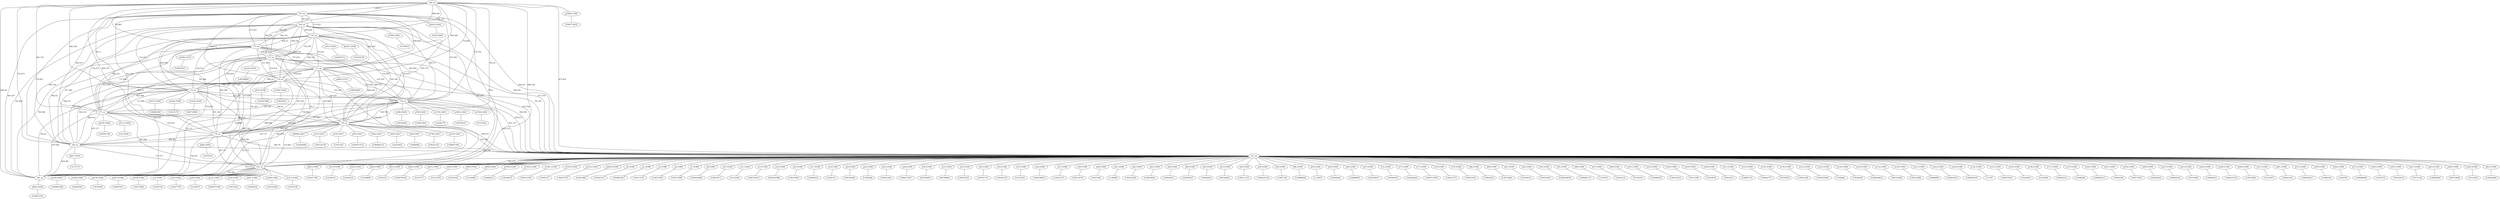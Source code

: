 graph {
	"p0,53384" -- "c0"
	"c0" [ label="0.00345115", pos="24.2583,8.19513!"];
	"p1,53384" -- "c1"
	"c1" [ label="0.000819917", pos="7.1017,11.941!"];
	"p3,53384" -- "c2"
	"c2" [ label="0.00111576", pos="18.728,13.9641!"];
	"p4,53384" -- "c3"
	"c3" [ label="0.00557993", pos="15.1359,3.10826!"];
	"p7,53384" -- "c4"
	"c4" [ label="0.00157698", pos="15.1292,13.2306!"];
	"p8,53384" -- "c5"
	"c5" [ label="0.000349406", pos="5.9642,8.39556!"];
	"p10,53384" -- "c6"
	"c6" [ label="0.00536711", pos="22.1834,8.1274!"];
	"p11,53384" -- "c7"
	"c7" [ label="0.0135044", pos="17.1476,12.521!"];
	"p12,53481" -- "c8"
	"c8" [ label="0.0345739", pos="20.0286,5.15849!"];
	"p13,53384" -- "c9"
	"c9" [ label="0.000758212", pos="4.68285,13.2429!"];
	"p15,53384" -- "c10"
	"c10" [ label="0.000743984", pos="18.8508,7.75953!"];
	"p16,53384" -- "c11"
	"c11" [ label="0.00197863", pos="15.1893,4.57214!"];
	"p17,53384" -- "c12"
	"c12" [ label="0.00095919", pos="18.6435,7.94328!"];
	"p18,53384" -- "c13"
	"c13" [ label="0.0381351", pos="14.3775,1.66514!"];
	"p20,53384" -- "c14"
	"c14" [ label="0.00105006", pos="15.54,15.402!"];
	"p22,53384" -- "c16"
	"c16" [ label="0.0558448", pos="15.3868,8.75095!"];
	"p23,53384" -- "c18"
	"c18" [ label="0.00201403", pos="15.1021,11.7699!"];
	"p28,53384" -- "c19"
	"c19" [ label="0.000473057", pos="16.2565,8.74281!"];
	"p30,53384" -- "c20"
	"c20" [ label="0.00702855", pos="27.1076,8.10124!"];
	"p31,53384" -- "c21"
	"c21" [ label="0.00780861", pos="14.8424,8.08918!"];
	"p32,53384" -- "c22"
	"c22" [ label="0.00678553", pos="24.3459,1.26206!"];
	"p33,53384" -- "c23"
	"c23" [ label="0.00781714", pos="15.2356,7.94144!"];
	"p34,53384" -- "c24"
	"c24" [ label="0.00142376", pos="8.04935,8.21772!"];
	"p35,53384" -- "c25"
	"c25" [ label="0.0510252", pos="13.3489,3.83686!"];
	"p36,53384" -- "c26"
	"c26" [ label="0.000538833", pos="8.78498,14.7272!"];
	"p37,53384" -- "c27"
	"c27" [ label="0.00331073", pos="4.74425,3.13984!"];
	"p39,53384" -- "c28"
	"c28" [ label="0.00119723", pos="21.6356,8.20523!"];
	"p40,53384" -- "c29"
	"c29" [ label="0.0325183", pos="10.6743,12.6699!"];
	"p41,53384" -- "c30"
	"c30" [ label="0.138089", pos="13.1812,12.5154!"];
	"p42,53384" -- "c31"
	"c31" [ label="0.00123528", pos="23.2295,11.9245!"];
	"p43,53384" -- "c32"
	"c32" [ label="0.00839024", pos="19.6378,3.67417!"];
	"p44,53384" -- "c33"
	"c33" [ label="0.00643037", pos="14.9995,4.87512!"];
	"p46,53384" -- "c34"
	"c34" [ label="0.00594537", pos="19.3985,0.82263!"];
	"p52,53384" -- "c35"
	"c35" [ label="0.0002824", pos="0.0120334,8.38589!"];
	"p53,53384" -- "c36"
	"c36" [ label="0.00144801", pos="19.1722,7.98372!"];
	"p54,53384" -- "c37"
	"c37" [ label="0.00511116", pos="9.90804,8.207!"];
	"p56,53384" -- "c38"
	"c38" [ label="0.000425164", pos="3.46111,8.14544!"];
	"p59,53384" -- "c39"
	"c39" [ label="0.0057195", pos="8.6174,8.11663!"];
	"p60,53384" -- "c40"
	"c40" [ label="0.00886049", pos="31.984,8.41568!"];
	"p63,53384" -- "c41"
	"c41" [ label="0.129057", pos="17.0566,3.8495!"];
	"p65,53384" -- "c42"
	"c42" [ label="0.00386441", pos="31.1428,6.62356!"];
	"p66,53384" -- "c43"
	"c43" [ label="0.00899967", pos="21.2162,0.888583!"];
	"p67,53384" -- "c44"
	"c44" [ label="0.00100917", pos="15.0814,7.96985!"];
	"p72,53384" -- "c45"
	"c45" [ label="0.00186701", pos="10.791,3.6809!"];
	"p73,53384" -- "c46"
	"c46" [ label="0.00226444", pos="5.06378,1.28542!"];
	"p77,53384" -- "c47"
	"c47" [ label="0.000714706", pos="15.1,5.83005!"];
	"p78,53384" -- "c48"
	"c48" [ label="0.00142773", pos="6.96182,4.46185!"];
	"p79,53384" -- "c49"
	"c49" [ label="0.00521632", pos="14.9829,11.4685!"];
	"p86,53384" -- "c50"
	"c50" [ label="0.0054326", pos="20.251,8.15755!"];
	"p89,53384" -- "c51"
	"c51" [ label="0.00710601", pos="8.68259,16.0411!"];
	"p91,53384" -- "c52"
	"c52" [ label="0.00194121", pos="9.84893,7.90537!"];
	"p92,53384" -- "c53"
	"c53" [ label="0.00353843", pos="17.32,0.0275696!"];
	"p93,53384" -- "c54"
	"c54" [ label="0.000418638", pos="25.6737,8.05553!"];
	"p95,53384" -- "c55"
	"c55" [ label="0.000981727", pos="15.2301,8.58224!"];
	"p96,53384" -- "c57"
	"c57" [ label="0.167873", pos="16.2191,16.5931!"];
	"p97,53384" -- "c58"
	"c58" [ label="0.0224119", pos="14.8666,8.25476!"];
	"p98,53384" -- "c59"
	"c59" [ label="0.0150141", pos="22.005,13.5966!"];
	"p101,53384" -- "c60"
	"c60" [ label="0.00082839", pos="8.274,13.6038!"];
	"p102,53384" -- "c61"
	"c61" [ label="0.00513019", pos="23.248,8.14352!"];
	"p104,53384" -- "c62"
	"c62" [ label="0.0115348", pos="19.5815,12.6603!"];
	"p105,53384" -- "c63"
	"c63" [ label="0.0455034", pos="11.6725,13.9671!"];
	"p106,53384" -- "c64"
	"c64" [ label="0.0012011", pos="7.00238,8.26572!"];
	"p111,53384" -- "c65"
	"c65" [ label="0.00097131", pos="25.7599,13.2227!"];
	"p114,53384" -- "c66"
	"c66" [ label="0.00424773", pos="18.7169,2.44351!"];
	"p116,53384" -- "c67"
	"c67" [ label="0.0579939", pos="11.6606,2.42343!"];
	"p118,53384" -- "c68"
	"c68" [ label="0.00301258", pos="13.5408,7.98015!"];
	"p122,53384" -- "c69"
	"c69" [ label="0.000558304", pos="25.6912,3.10086!"];
	"p125,53384" -- "c70"
	"c70" [ label="0.038491", pos="14.9248,8.2896!"];
	"p126,53384" -- "c71"
	"c71" [ label="0.0228458", pos="10.6722,1.00889!"];
	"p129,53384" -- "c72"
	"c72" [ label="0.000344652", pos="21.3439,16.0107!"];
	"p132,53384" -- "c73"
	"c73" [ label="0.00101888", pos="8.36244,2.79513!"];
	"p135,52817" -- "c74"
	"c74" [ label="0.00110736", pos="14.0626,7.12748!"];
	"p138,53384" -- "c75"
	"c75" [ label="0.00132398", pos="17.5133,12.1827!"];
	"p141,53384" -- "c76"
	"c76" [ label="0.0480809", pos="20.6966,8.4943!"];
	"p142,53384" -- "c77"
	"c77" [ label="0.00933476", pos="17.5183,4.0828!"];
	"p144,53384" -- "c78"
	"c78" [ label="0.000438147", pos="21.5517,14.717!"];
	"p152,53384" -- "c79"
	"c79" [ label="0.13797", pos="32.4324,8.46146!"];
	"p155,53384" -- "c80"
	"c80" [ label="0.000578527", pos="4.78117,8.40422!"];
	"p156,53384" -- "c81"
	"c81" [ label="0.0218833", pos="15.2826,10.6207!"];
	"p164,53481" -- "c82"
	"c82" [ label="0.00277797", pos="16.1802,7.69599!"];
	"p169,53384" -- "c83"
	"c83" [ label="0.0152861", pos="21.9086,2.805!"];
	"p171,53384" -- "c84"
	"c84" [ label="0.00483211", pos="23.2029,4.44465!"];
	"p176,53384" -- "c85"
	"c85" [ label="0.0248584", pos="12.8664,12.2758!"];
	"p185,53384" -- "c86"
	"c86" [ label="0.000928115", pos="8.66156,0.56508!"];
	"p191,53384" -- "c87"
	"c87" [ label="0.0054106", pos="21.3538,0.479426!"];
	"p192,53384" -- "c88"
	"c88" [ label="0.00573687", pos="14.6596,7.8346!"];
	"p200,53481" -- "c89"
	"c89" [ label="0.0130975", pos="15.6764,7.03837!"];
	"p209,53384" -- "c90"
	"c90" [ label="0.00420222", pos="14.9404,6.67902!"];
	"p212,53481" -- "c91"
	"c91" [ label="0.000972788", pos="14.1059,8.8391!"];
	"p213,53384" -- "c92"
	"c92" [ label="0.00892229", pos="12.872,4.17383!"];
	"p224,53481" -- "c93"
	"c93" [ label="0.0472302", pos="16.1449,8.30674!"];
	"p229,52817" -- "c94"
	"c94" [ label="0.0191367", pos="19.9919,11.2132!"];
	"p233,53384" -- "c95"
	"c95" [ label="0.0107006", pos="6.81517,1.09809!"];
	"p244,53384" -- "c96"
	"c96" [ label="0.00404915", pos="15.2377,12.5383!"];
	"p246,53384" -- "c97"
	"c97" [ label="0.000473319", pos="12.3444,8.03172!"];
	"p264,53384" -- "c98"
	"c98" [ label="0.00718951", pos="14.921,9.34118!"];
	"p271,53384" -- "c99"
	"c99" [ label="0.0110457", pos="23.2333,0.989497!"];
	"p281,53384" -- "c100"
	"c100" [ label="0.00021033", pos="19.6119,8.01136!"];
	"p315,53384" -- "c101"
	"c101" [ label="0.000389317", pos="12.1439,1.1007!"];
	"p334,52817" -- "c102"
	"c102" [ label="0.000557513", pos="15.6078,8.95216!"];
	"p353,52028" -- "c103"
	"c103" [ label="0.00590751", pos="15.772,8.4615!"];
	"p358,53384" -- "c104"
	"c104" [ label="0.0586324", pos="11.0289,7.77197!"];
	"p362,53384" -- "c105"
	"c105" [ label="0.020782", pos="19.4289,15.6494!"];
	"p366,52817" -- "c106"
	"c106" [ label="0.000682131", pos="10.1538,5.1341!"];
	"p375,53384" -- "c107"
	"c107" [ label="0.000688981", pos="10.5623,8.04345!"];
	"p385,53384" -- "c108"
	"c108" [ label="0.0427675", pos="15.1418,5.39143!"];
	"p391,53384" -- "c109"
	"c109" [ label="0.00128252", pos="31.4264,8.16182!"];
	"p421,53481" -- "c110"
	"c110" [ label="0.0443634", pos="10.1817,11.2396!"];
	"p428,52817" -- "c111"
	"c111" [ label="0.0023833", pos="14.2986,8.30658!"];
	"p431,53384" -- "c112"
	"c112" [ label="0.0172138", pos="31.5942,6.43869!"];
	"p435,53384" -- "c113"
	"c113" [ label="0.00800987", pos="14.5739,7.97122!"];
	"p440,53384" -- "c114"
	"c114" [ label="0.00719048", pos="6.72181,15.7385!"];
	"p450,53384" -- "c115"
	"c115" [ label="0.0114365", pos="31.4658,10.1903!"];
	"p451,53384" -- "c116"
	"c116" [ label="0.00454649", pos="10.5702,15.7179!"];
	"p462,53384" -- "c117"
	"c117" [ label="0.00237786", pos="15.2773,3.82405!"];
	"p476,52546" -- "c118"
	"c118" [ label="0.00187998", pos="6.92027,1.01949!"];
	"p497,53025" -- "c119"
	"c119" [ label="0.0113713", pos="14.4476,6.96287!"];
	"p509,52817" -- "c120"
	"c120" [ label="0.0069048", pos="19.0871,9.94463!"];
	"p514,53384" -- "c121"
	"c121" [ label="0.0140125", pos="31.4899,7.53936!"];
	"p536,53384" -- "c122"
	"c122" [ label="0.0034118", pos="31.4281,7.24987!"];
	"p544,53384" -- "c123"
	"c123" [ label="0.0199869", pos="14.7314,9.06431!"];
	"p566,52641" -- "c124"
	"c124" [ label="0.00343945", pos="12.7961,1.54998!"];
	"p613,53384" -- "c125"
	"c125" [ label="0.055551", pos="14.9434,7.6276!"];
	"p622,53384" -- "c126"
	"c126" [ label="0.000787245", pos="8.52064,15.6458!"];
	"p653,53384" -- "c127"
	"c127" [ label="0.010775", pos="14.9333,7.29293!"];
	"p686,52842" -- "c128"
	"c128" [ label="0.0356761", pos="15.172,9.02902!"];
	"p708,52641" -- "c129"
	"c129" [ label="0.00457404", pos="13.7771,7.84795!"];
	"p926,53384" -- "c130"
	"c130" [ label="0.0112074", pos="8.68705,0.951377!"];
	"p958,53504" -- "c131"
	"c131" [ label="0.00873194", pos="15.8406,7.9769!"];
	"p969,53384" -- "c132"
	"c132" [ label="0.0210345", pos="21.4811,15.6775!"];
	"p999,53384" -- "c133"
	"c133" [ label="0.0144865", pos="17.5865,7.69837!"];
	"p1028,53481" -- "c134"
	"c134" [ label="0.00319288", pos="13.8152,8.35541!"];
	"p1090,53384" -- "c135"
	"c135" [ label="0.0448212", pos="23.3029,15.6547!"];
	"p1202,53384" -- "c136"
	"c136" [ label="0.00166472", pos="31.3752,9.2886!"];
	"p1313,53481" -- "c137"
	"c137" [ label="0.0325539", pos="23.1507,0.75096!"];
	"p1399,52546" -- "c138"
	"c138" [ label="0.0034031", pos="19.5586,15.6438!"];
	"p1458,53481" -- "c139"
	"c139" [ label="0.000853589", pos="11.2055,10.055!"];
	"p1636,52640" -- "c140"
	"c140" [ label="0.00716994", pos="14.2087,8.68269!"];
	"p1641,53384" -- "c141"
	"c141" [ label="0.00113324", pos="11.3147,1.55541!"];
	"p1676,52640" -- "c142"
	"c142" [ label="0.00969349", pos="15.5642,7.18826!"];
	"p1686,51388" -- "c143"
	"c143" [ label="0.000772618", pos="15.5189,7.94361!"];
	"p1700,52641" -- "c144"
	"c144" [ label="0.0164778", pos="8.76392,1.47377!"];
	"p1796,52817" -- "c145"
	"c145" [ label="0.00252154", pos="10.8495,5.66742!"];
	"p1850,52235" -- "c146"
	"c146" [ label="0.00587047", pos="15.0895,6.99586!"];
	"p1891,52641" -- "c147"
	"c147" [ label="0.00356351", pos="13.5349,0.939436!"];
	"p1919,53384" -- "c148"
	"c148" [ label="0.0395127", pos="11.9328,0.492613!"];
	"p1939,52641" -- "c149"
	"c149" [ label="0.0121638", pos="15.9898,7.77771!"];
	"p1949,53481" -- "c150"
	"c150" [ label="0.00420563", pos="14.846,7.85697!"];
	"p2023,51462" -- "c151"
	"c151" [ label="0.00132695", pos="15.268,8.56957!"];
	"p2113,52663" -- "c152"
	"c152" [ label="0.0124356", pos="10.5016,0.981707!"];
	"p2352,53384" -- "c153"
	"c153" [ label="0.00307755", pos="10.6735,0.961726!"];
	"p2403,53384" -- "c154"
	"c154" [ label="0.0027086", pos="31.5877,9.66814!"];
	"p2478,52663" -- "c155"
	"c155" [ label="0.00581796", pos="23.1012,0.949475!"];
	"p2518,53481" -- "c156"
	"c156" [ label="0.0534938", pos="15.1653,7.65112!"];
	"p2535,52817" -- "c157"
	"c157" [ label="0.000617954", pos="19.3747,10.2875!"];
	"p2975,53481" -- "c158"
	"c158" [ label="0.00979071", pos="19.3511,5.68729!"];
	"p3164,52640" -- "c159"
	"c159" [ label="0.0215178", pos="23.1103,15.3186!"];
	"p3220,52345" -- "c160"
	"c160" [ label="0.00768683", pos="14.1722,7.4857!"];
	"p3538,53481" -- "c161"
	"c161" [ label="0.00723845", pos="10.8749,10.3653!"];
	"p4003,52373" -- "c162"
	"c162" [ label="0.00954085", pos="13.9472,7.82966!"];
	"p6201,52028" -- "c163"
	"c163" [ label="0.00728739", pos="23.1961,15.9297!"];
	"p7296,51891" -- "c164"
	"c164" [ label="0.0108433", pos="19.6895,15.5384!"];
	"p48990,52817" -- "c165"
	"c165" [ label="0.00445864", pos="3.60059,5.20055!"];
	"166_on" -- "167_on" [label="289.53"]
	"166_on" -- "169_on" [label="896.038"]
	"166_on" -- "170_on" [label="591.157"]
	"166_on" -- "171_on" [label="734.861"]
	"166_on" -- "172_on" [label="484.085"]
	"166_on" -- "173_on" [label="582.364"]
	"166_on" -- "174_on" [label="710.663"]
	"166_on" -- "175_on" [label="883.264"]
	"166_on" -- "176_on" [label="776.761"]
	"166_on" -- "177_on" [label="941.743"]
	"166_on" -- "178_on" [label="700.25"]
	"166_on" -- "179_on" [label="806.279"]
	"166_on" -- "180_on" [label="741.873"]
	"166_on" -- "181_on" [label="675.403"]
	"166_on" -- "182_on" [label="698.538"]
	"166_on" -- "183_on" [label="958.26"]
	"167_on" -- "169_on" [label="901.807"]
	"167_on" -- "170_on" [label="573.923"]
	"167_on" -- "171_on" [label="675.652"]
	"167_on" -- "172_on" [label="506.724"]
	"167_on" -- "173_on" [label="599.669"]
	"167_on" -- "174_on" [label="700.072"]
	"167_on" -- "175_on" [label="837.1"]
	"167_on" -- "176_on" [label="767.495"]
	"167_on" -- "177_on" [label="924.472"]
	"167_on" -- "178_on" [label="670.779"]
	"167_on" -- "179_on" [label="851.332"]
	"167_on" -- "180_on" [label="774.043"]
	"167_on" -- "181_on" [label="694.49"]
	"167_on" -- "182_on" [label="750.2"]
	"167_on" -- "183_on" [label="963.267"]
	"169_on" -- "170_on" [label="698.448"]
	"169_on" -- "171_on" [label="786.319"]
	"169_on" -- "172_on" [label="1001.93"]
	"169_on" -- "173_on" [label="681.192"]
	"169_on" -- "174_on" [label="976.703"]
	"169_on" -- "175_on" [label="753.223"]
	"169_on" -- "176_on" [label="924.71"]
	"169_on" -- "177_on" [label="756.272"]
	"169_on" -- "178_on" [label="633.073"]
	"169_on" -- "179_on" [label="761.366"]
	"169_on" -- "180_on" [label="881.534"]
	"169_on" -- "181_on" [label="589.502"]
	"169_on" -- "182_on" [label="657.677"]
	"169_on" -- "183_on" [label="341.803"]
	"170_on" -- "171_on" [label="656.15"]
	"170_on" -- "172_on" [label="761.835"]
	"170_on" -- "173_on" [label="379.29"]
	"170_on" -- "174_on" [label="895.512"]
	"170_on" -- "175_on" [label="829.559"]
	"170_on" -- "176_on" [label="943.939"]
	"170_on" -- "177_on" [label="972.325"]
	"170_on" -- "178_on" [label="395.249"]
	"170_on" -- "179_on" [label="917.536"]
	"170_on" -- "180_on" [label="937.399"]
	"170_on" -- "181_on" [label="471.479"]
	"170_on" -- "182_on" [label="690.72"]
	"170_on" -- "183_on" [label="774.034"]
	"171_on" -- "172_on" [label="768.88"]
	"171_on" -- "173_on" [label="757.835"]
	"171_on" -- "174_on" [label="721.346"]
	"171_on" -- "175_on" [label="530.514"]
	"171_on" -- "176_on" [label="735.544"]
	"171_on" -- "177_on" [label="737.906"]
	"171_on" -- "178_on" [label="586.753"]
	"171_on" -- "179_on" [label="993.386"]
	"171_on" -- "180_on" [label="904.02"]
	"171_on" -- "181_on" [label="791.431"]
	"171_on" -- "182_on" [label="951.7"]
	"171_on" -- "183_on" [label="792.504"]
	"172_on" -- "173_on" [label="752.253"]
	"172_on" -- "174_on" [label="535.816"]
	"172_on" -- "175_on" [label="830.285"]
	"172_on" -- "176_on" [label="615.976"]
	"172_on" -- "177_on" [label="814.505"]
	"172_on" -- "178_on" [label="840.344"]
	"172_on" -- "179_on" [label="717.836"]
	"172_on" -- "180_on" [label="590.473"]
	"172_on" -- "181_on" [label="819.794"]
	"172_on" -- "182_on" [label="759.482"]
	"172_on" -- "183_on" [label="1020.28"]
	"173_on" -- "174_on" [label="918.676"]
	"173_on" -- "175_on" [label="908.18"]
	"173_on" -- "176_on" [label="970.822"]
	"173_on" -- "177_on" [label="1016.11"]
	"173_on" -- "178_on" [label="520.837"]
	"173_on" -- "179_on" [label="835.581"]
	"173_on" -- "180_on" [label="879.235"]
	"173_on" -- "181_on" [label="350.659"]
	"173_on" -- "182_on" [label="578.276"]
	"173_on" -- "183_on" [label="761.828"]
	"174_on" -- "175_on" [label="666.326"]
	"174_on" -- "176_on" [label="315.163"]
	"174_on" -- "177_on" [label="618.388"]
	"174_on" -- "178_on" [label="914.896"]
	"174_on" -- "179_on" [label="701.467"]
	"174_on" -- "180_on" [label="545.253"]
	"174_on" -- "181_on" [label="979.053"]
	"174_on" -- "182_on" [label="884.449"]
	"174_on" -- "183_on" [label="915.15"]
	"175_on" -- "176_on" [label="627.353"]
	"175_on" -- "177_on" [label="517.082"]
	"175_on" -- "178_on" [label="744.92"]
	"175_on" -- "179_on" [label="851.392"]
	"175_on" -- "180_on" [label="809.512"]
	"175_on" -- "181_on" [label="901.737"]
	"175_on" -- "182_on" [label="993.796"]
	"175_on" -- "183_on" [label="704.42"]
	"176_on" -- "177_on" [label="534.134"]
	"176_on" -- "178_on" [label="939.792"]
	"176_on" -- "179_on" [label="673.807"]
	"176_on" -- "180_on" [label="534.884"]
	"176_on" -- "181_on" [label="1023.33"]
	"176_on" -- "182_on" [label="892.678"]
	"176_on" -- "183_on" [label="859.299"]
	"177_on" -- "178_on" [label="890.525"]
	"177_on" -- "179_on" [label="676.437"]
	"177_on" -- "180_on" [label="657.177"]
	"177_on" -- "181_on" [label="958.557"]
	"177_on" -- "182_on" [label="887.948"]
	"177_on" -- "183_on" [label="675.842"]
	"178_on" -- "179_on" [label="961.607"]
	"178_on" -- "180_on" [label="1017.27"]
	"178_on" -- "181_on" [label="533.701"]
	"178_on" -- "182_on" [label="753.662"]
	"178_on" -- "183_on" [label="702.275"]
	"179_on" -- "180_on" [label="450.39"]
	"179_on" -- "181_on" [label="804.78"]
	"179_on" -- "182_on" [label="607.73"]
	"179_on" -- "183_on" [label="726.251"]
	"180_on" -- "181_on" [label="886.646"]
	"180_on" -- "182_on" [label="714.737"]
	"180_on" -- "183_on" [label="838.981"]
	"181_on" -- "182_on" [label="532.137"]
	"181_on" -- "183_on" [label="679.777"]
	"182_on" -- "183_on" [label="702.091"]
	"166_on" -- "p1686,51388"
	"167_on" -- "p2023,51462"
	"169_on" -- "p7296,51891"
	"170_on" -- "p353,52028"
	"170_on" -- "p6201,52028"
	"171_on" -- "p1850,52235"
	"172_on" -- "p3220,52345"
	"173_on" -- "p4003,52373"
	"174_on" -- "p476,52546"
	"174_on" -- "p1399,52546"
	"175_on" -- "p1636,52640"
	"175_on" -- "p1676,52640"
	"175_on" -- "p3164,52640"
	"176_on" -- "p566,52641"
	"176_on" -- "p708,52641"
	"176_on" -- "p1700,52641"
	"176_on" -- "p1891,52641"
	"176_on" -- "p1939,52641"
	"177_on" -- "p2113,52663"
	"177_on" -- "p2478,52663"
	"178_on" -- "p135,52817"
	"178_on" -- "p229,52817"
	"178_on" -- "p334,52817"
	"178_on" -- "p366,52817"
	"178_on" -- "p428,52817"
	"178_on" -- "p509,52817"
	"178_on" -- "p1796,52817"
	"178_on" -- "p2535,52817"
	"178_on" -- "p48990,52817"
	"179_on" -- "p686,52842"
	"180_on" -- "p497,53025"
	"181_on" -- "p0,53384"
	"181_on" -- "p1,53384"
	"181_on" -- "p3,53384"
	"181_on" -- "p4,53384"
	"181_on" -- "p7,53384"
	"181_on" -- "p8,53384"
	"181_on" -- "p10,53384"
	"181_on" -- "p11,53384"
	"181_on" -- "p13,53384"
	"181_on" -- "p15,53384"
	"181_on" -- "p16,53384"
	"181_on" -- "p17,53384"
	"181_on" -- "p18,53384"
	"181_on" -- "p20,53384"
	"181_on" -- "p22,53384"
	"181_on" -- "p23,53384"
	"181_on" -- "p28,53384"
	"181_on" -- "p30,53384"
	"181_on" -- "p31,53384"
	"181_on" -- "p32,53384"
	"181_on" -- "p33,53384"
	"181_on" -- "p34,53384"
	"181_on" -- "p35,53384"
	"181_on" -- "p36,53384"
	"181_on" -- "p37,53384"
	"181_on" -- "p39,53384"
	"181_on" -- "p40,53384"
	"181_on" -- "p41,53384"
	"181_on" -- "p42,53384"
	"181_on" -- "p43,53384"
	"181_on" -- "p44,53384"
	"181_on" -- "p46,53384"
	"181_on" -- "p52,53384"
	"181_on" -- "p53,53384"
	"181_on" -- "p54,53384"
	"181_on" -- "p56,53384"
	"181_on" -- "p59,53384"
	"181_on" -- "p60,53384"
	"181_on" -- "p63,53384"
	"181_on" -- "p65,53384"
	"181_on" -- "p66,53384"
	"181_on" -- "p67,53384"
	"181_on" -- "p72,53384"
	"181_on" -- "p73,53384"
	"181_on" -- "p77,53384"
	"181_on" -- "p78,53384"
	"181_on" -- "p79,53384"
	"181_on" -- "p86,53384"
	"181_on" -- "p89,53384"
	"181_on" -- "p91,53384"
	"181_on" -- "p92,53384"
	"181_on" -- "p93,53384"
	"181_on" -- "p95,53384"
	"181_on" -- "p96,53384"
	"181_on" -- "p97,53384"
	"181_on" -- "p98,53384"
	"181_on" -- "p101,53384"
	"181_on" -- "p102,53384"
	"181_on" -- "p104,53384"
	"181_on" -- "p105,53384"
	"181_on" -- "p106,53384"
	"181_on" -- "p111,53384"
	"181_on" -- "p114,53384"
	"181_on" -- "p116,53384"
	"181_on" -- "p118,53384"
	"181_on" -- "p122,53384"
	"181_on" -- "p125,53384"
	"181_on" -- "p126,53384"
	"181_on" -- "p129,53384"
	"181_on" -- "p132,53384"
	"181_on" -- "p138,53384"
	"181_on" -- "p141,53384"
	"181_on" -- "p142,53384"
	"181_on" -- "p144,53384"
	"181_on" -- "p152,53384"
	"181_on" -- "p155,53384"
	"181_on" -- "p156,53384"
	"181_on" -- "p169,53384"
	"181_on" -- "p171,53384"
	"181_on" -- "p176,53384"
	"181_on" -- "p185,53384"
	"181_on" -- "p191,53384"
	"181_on" -- "p192,53384"
	"181_on" -- "p209,53384"
	"181_on" -- "p213,53384"
	"181_on" -- "p233,53384"
	"181_on" -- "p244,53384"
	"181_on" -- "p246,53384"
	"181_on" -- "p264,53384"
	"181_on" -- "p271,53384"
	"181_on" -- "p281,53384"
	"181_on" -- "p315,53384"
	"181_on" -- "p358,53384"
	"181_on" -- "p362,53384"
	"181_on" -- "p375,53384"
	"181_on" -- "p385,53384"
	"181_on" -- "p391,53384"
	"181_on" -- "p431,53384"
	"181_on" -- "p435,53384"
	"181_on" -- "p440,53384"
	"181_on" -- "p450,53384"
	"181_on" -- "p451,53384"
	"181_on" -- "p462,53384"
	"181_on" -- "p514,53384"
	"181_on" -- "p536,53384"
	"181_on" -- "p544,53384"
	"181_on" -- "p613,53384"
	"181_on" -- "p622,53384"
	"181_on" -- "p653,53384"
	"181_on" -- "p926,53384"
	"181_on" -- "p969,53384"
	"181_on" -- "p999,53384"
	"181_on" -- "p1090,53384"
	"181_on" -- "p1202,53384"
	"181_on" -- "p1641,53384"
	"181_on" -- "p1919,53384"
	"181_on" -- "p2352,53384"
	"181_on" -- "p2403,53384"
	"182_on" -- "p12,53481"
	"182_on" -- "p164,53481"
	"182_on" -- "p200,53481"
	"182_on" -- "p212,53481"
	"182_on" -- "p224,53481"
	"182_on" -- "p421,53481"
	"182_on" -- "p1028,53481"
	"182_on" -- "p1313,53481"
	"182_on" -- "p1458,53481"
	"182_on" -- "p1949,53481"
	"182_on" -- "p2518,53481"
	"182_on" -- "p2975,53481"
	"182_on" -- "p3538,53481"
	"183_on" -- "p958,53504"
}
